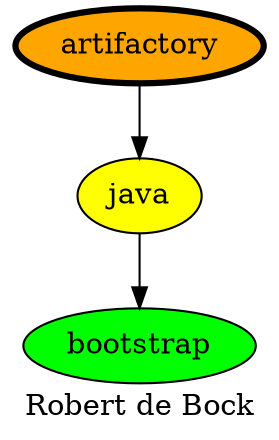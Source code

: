 digraph PhiloDilemma {
  label = "Robert de Bock" ;
  overlap=false
  {
    bootstrap [fillcolor=green style=filled]
    java [fillcolor=yellow style=filled]
    artifactory [fillcolor=orange style=filled penwidth=3]
  }
  java -> bootstrap
  artifactory -> java
}

